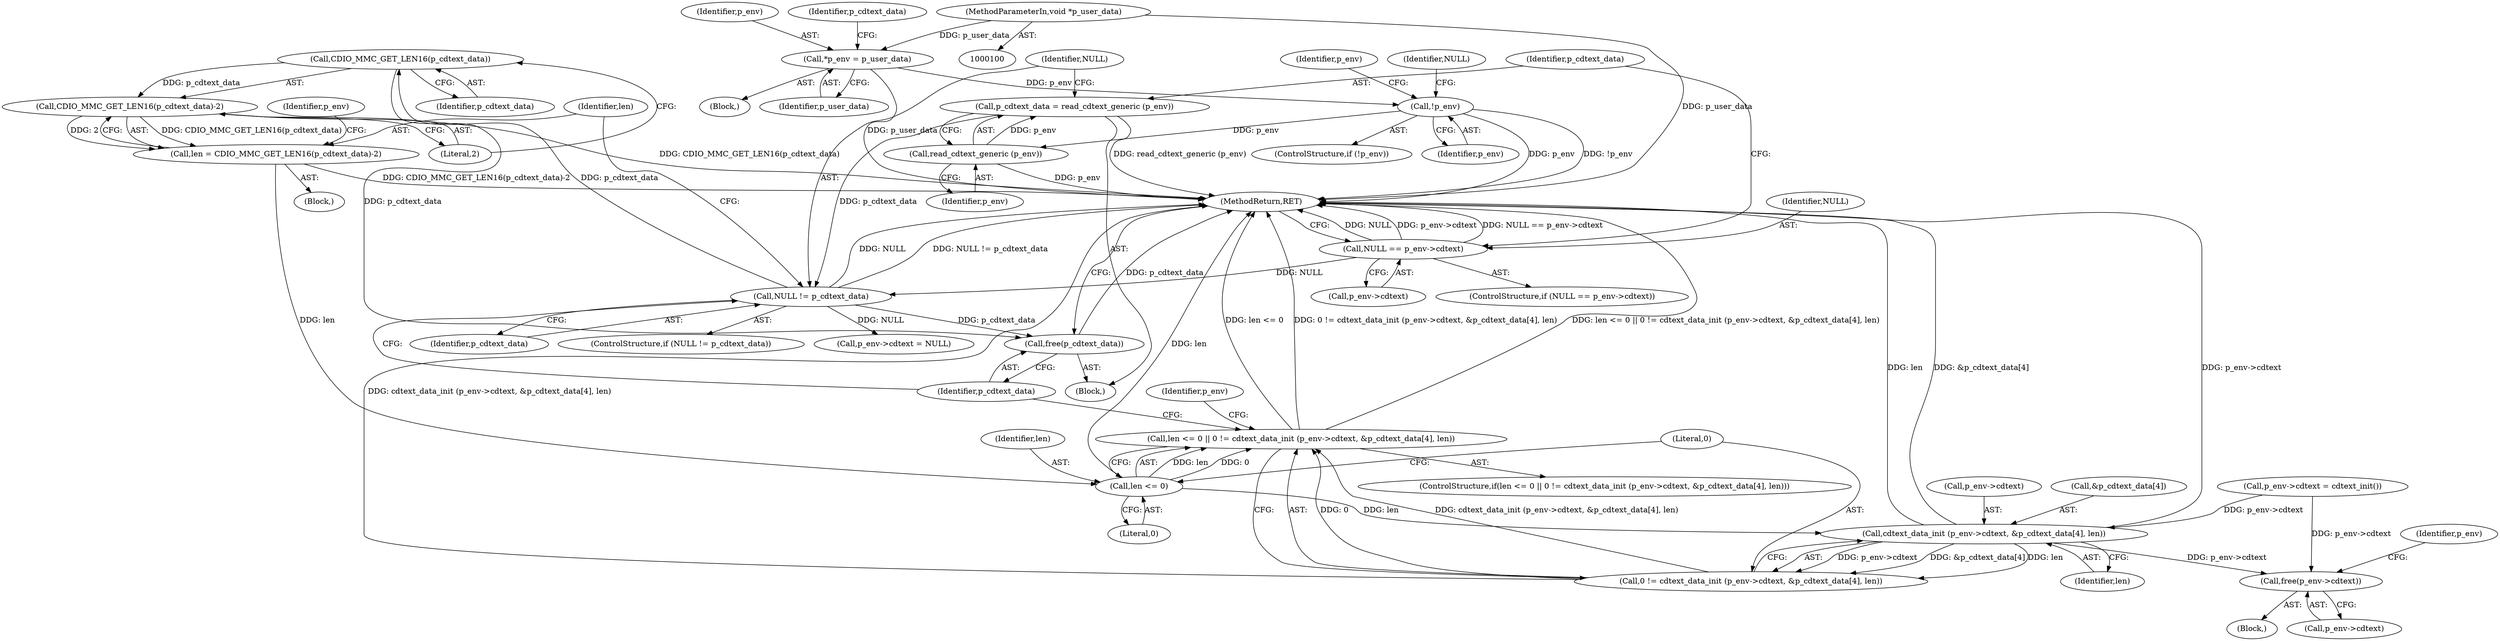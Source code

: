 digraph "0_savannah_f6f9c48fb40b8a1e8218799724b0b61a7161eb1d@pointer" {
"1000142" [label="(Call,CDIO_MMC_GET_LEN16(p_cdtext_data))"];
"1000135" [label="(Call,NULL != p_cdtext_data)"];
"1000124" [label="(Call,NULL == p_env->cdtext)"];
"1000130" [label="(Call,p_cdtext_data = read_cdtext_generic (p_env))"];
"1000132" [label="(Call,read_cdtext_generic (p_env))"];
"1000113" [label="(Call,!p_env)"];
"1000104" [label="(Call,*p_env = p_user_data)"];
"1000101" [label="(MethodParameterIn,void *p_user_data)"];
"1000141" [label="(Call,CDIO_MMC_GET_LEN16(p_cdtext_data)-2)"];
"1000139" [label="(Call,len = CDIO_MMC_GET_LEN16(p_cdtext_data)-2)"];
"1000152" [label="(Call,len <= 0)"];
"1000151" [label="(Call,len <= 0 || 0 != cdtext_data_init (p_env->cdtext, &p_cdtext_data[4], len))"];
"1000157" [label="(Call,cdtext_data_init (p_env->cdtext, &p_cdtext_data[4], len))"];
"1000155" [label="(Call,0 != cdtext_data_init (p_env->cdtext, &p_cdtext_data[4], len))"];
"1000172" [label="(Call,free(p_env->cdtext))"];
"1000181" [label="(Call,free(p_cdtext_data))"];
"1000138" [label="(Block,)"];
"1000104" [label="(Call,*p_env = p_user_data)"];
"1000153" [label="(Identifier,len)"];
"1000126" [label="(Call,p_env->cdtext)"];
"1000157" [label="(Call,cdtext_data_init (p_env->cdtext, &p_cdtext_data[4], len))"];
"1000151" [label="(Call,len <= 0 || 0 != cdtext_data_init (p_env->cdtext, &p_cdtext_data[4], len))"];
"1000124" [label="(Call,NULL == p_env->cdtext)"];
"1000147" [label="(Identifier,p_env)"];
"1000172" [label="(Call,free(p_env->cdtext))"];
"1000158" [label="(Call,p_env->cdtext)"];
"1000183" [label="(MethodReturn,RET)"];
"1000114" [label="(Identifier,p_env)"];
"1000113" [label="(Call,!p_env)"];
"1000145" [label="(Call,p_env->cdtext = cdtext_init())"];
"1000178" [label="(Identifier,p_env)"];
"1000132" [label="(Call,read_cdtext_generic (p_env))"];
"1000112" [label="(ControlStructure,if (!p_env))"];
"1000130" [label="(Call,p_cdtext_data = read_cdtext_generic (p_env))"];
"1000106" [label="(Identifier,p_user_data)"];
"1000105" [label="(Identifier,p_env)"];
"1000140" [label="(Identifier,len)"];
"1000169" [label="(Identifier,p_env)"];
"1000116" [label="(Identifier,NULL)"];
"1000129" [label="(Block,)"];
"1000131" [label="(Identifier,p_cdtext_data)"];
"1000176" [label="(Call,p_env->cdtext = NULL)"];
"1000101" [label="(MethodParameterIn,void *p_user_data)"];
"1000137" [label="(Identifier,p_cdtext_data)"];
"1000161" [label="(Call,&p_cdtext_data[4])"];
"1000135" [label="(Call,NULL != p_cdtext_data)"];
"1000150" [label="(ControlStructure,if(len <= 0 || 0 != cdtext_data_init (p_env->cdtext, &p_cdtext_data[4], len)))"];
"1000156" [label="(Literal,0)"];
"1000102" [label="(Block,)"];
"1000136" [label="(Identifier,NULL)"];
"1000133" [label="(Identifier,p_env)"];
"1000181" [label="(Call,free(p_cdtext_data))"];
"1000144" [label="(Literal,2)"];
"1000119" [label="(Identifier,p_env)"];
"1000142" [label="(Call,CDIO_MMC_GET_LEN16(p_cdtext_data))"];
"1000139" [label="(Call,len = CDIO_MMC_GET_LEN16(p_cdtext_data)-2)"];
"1000109" [label="(Identifier,p_cdtext_data)"];
"1000154" [label="(Literal,0)"];
"1000155" [label="(Call,0 != cdtext_data_init (p_env->cdtext, &p_cdtext_data[4], len))"];
"1000182" [label="(Identifier,p_cdtext_data)"];
"1000123" [label="(ControlStructure,if (NULL == p_env->cdtext))"];
"1000141" [label="(Call,CDIO_MMC_GET_LEN16(p_cdtext_data)-2)"];
"1000152" [label="(Call,len <= 0)"];
"1000166" [label="(Block,)"];
"1000165" [label="(Identifier,len)"];
"1000143" [label="(Identifier,p_cdtext_data)"];
"1000125" [label="(Identifier,NULL)"];
"1000173" [label="(Call,p_env->cdtext)"];
"1000134" [label="(ControlStructure,if (NULL != p_cdtext_data))"];
"1000142" -> "1000141"  [label="AST: "];
"1000142" -> "1000143"  [label="CFG: "];
"1000143" -> "1000142"  [label="AST: "];
"1000144" -> "1000142"  [label="CFG: "];
"1000142" -> "1000141"  [label="DDG: p_cdtext_data"];
"1000135" -> "1000142"  [label="DDG: p_cdtext_data"];
"1000142" -> "1000181"  [label="DDG: p_cdtext_data"];
"1000135" -> "1000134"  [label="AST: "];
"1000135" -> "1000137"  [label="CFG: "];
"1000136" -> "1000135"  [label="AST: "];
"1000137" -> "1000135"  [label="AST: "];
"1000140" -> "1000135"  [label="CFG: "];
"1000182" -> "1000135"  [label="CFG: "];
"1000135" -> "1000183"  [label="DDG: NULL != p_cdtext_data"];
"1000135" -> "1000183"  [label="DDG: NULL"];
"1000124" -> "1000135"  [label="DDG: NULL"];
"1000130" -> "1000135"  [label="DDG: p_cdtext_data"];
"1000135" -> "1000176"  [label="DDG: NULL"];
"1000135" -> "1000181"  [label="DDG: p_cdtext_data"];
"1000124" -> "1000123"  [label="AST: "];
"1000124" -> "1000126"  [label="CFG: "];
"1000125" -> "1000124"  [label="AST: "];
"1000126" -> "1000124"  [label="AST: "];
"1000131" -> "1000124"  [label="CFG: "];
"1000183" -> "1000124"  [label="CFG: "];
"1000124" -> "1000183"  [label="DDG: NULL"];
"1000124" -> "1000183"  [label="DDG: p_env->cdtext"];
"1000124" -> "1000183"  [label="DDG: NULL == p_env->cdtext"];
"1000130" -> "1000129"  [label="AST: "];
"1000130" -> "1000132"  [label="CFG: "];
"1000131" -> "1000130"  [label="AST: "];
"1000132" -> "1000130"  [label="AST: "];
"1000136" -> "1000130"  [label="CFG: "];
"1000130" -> "1000183"  [label="DDG: read_cdtext_generic (p_env)"];
"1000132" -> "1000130"  [label="DDG: p_env"];
"1000132" -> "1000133"  [label="CFG: "];
"1000133" -> "1000132"  [label="AST: "];
"1000132" -> "1000183"  [label="DDG: p_env"];
"1000113" -> "1000132"  [label="DDG: p_env"];
"1000113" -> "1000112"  [label="AST: "];
"1000113" -> "1000114"  [label="CFG: "];
"1000114" -> "1000113"  [label="AST: "];
"1000116" -> "1000113"  [label="CFG: "];
"1000119" -> "1000113"  [label="CFG: "];
"1000113" -> "1000183"  [label="DDG: p_env"];
"1000113" -> "1000183"  [label="DDG: !p_env"];
"1000104" -> "1000113"  [label="DDG: p_env"];
"1000104" -> "1000102"  [label="AST: "];
"1000104" -> "1000106"  [label="CFG: "];
"1000105" -> "1000104"  [label="AST: "];
"1000106" -> "1000104"  [label="AST: "];
"1000109" -> "1000104"  [label="CFG: "];
"1000104" -> "1000183"  [label="DDG: p_user_data"];
"1000101" -> "1000104"  [label="DDG: p_user_data"];
"1000101" -> "1000100"  [label="AST: "];
"1000101" -> "1000183"  [label="DDG: p_user_data"];
"1000141" -> "1000139"  [label="AST: "];
"1000141" -> "1000144"  [label="CFG: "];
"1000144" -> "1000141"  [label="AST: "];
"1000139" -> "1000141"  [label="CFG: "];
"1000141" -> "1000183"  [label="DDG: CDIO_MMC_GET_LEN16(p_cdtext_data)"];
"1000141" -> "1000139"  [label="DDG: CDIO_MMC_GET_LEN16(p_cdtext_data)"];
"1000141" -> "1000139"  [label="DDG: 2"];
"1000139" -> "1000138"  [label="AST: "];
"1000140" -> "1000139"  [label="AST: "];
"1000147" -> "1000139"  [label="CFG: "];
"1000139" -> "1000183"  [label="DDG: CDIO_MMC_GET_LEN16(p_cdtext_data)-2"];
"1000139" -> "1000152"  [label="DDG: len"];
"1000152" -> "1000151"  [label="AST: "];
"1000152" -> "1000154"  [label="CFG: "];
"1000153" -> "1000152"  [label="AST: "];
"1000154" -> "1000152"  [label="AST: "];
"1000156" -> "1000152"  [label="CFG: "];
"1000151" -> "1000152"  [label="CFG: "];
"1000152" -> "1000183"  [label="DDG: len"];
"1000152" -> "1000151"  [label="DDG: len"];
"1000152" -> "1000151"  [label="DDG: 0"];
"1000152" -> "1000157"  [label="DDG: len"];
"1000151" -> "1000150"  [label="AST: "];
"1000151" -> "1000155"  [label="CFG: "];
"1000155" -> "1000151"  [label="AST: "];
"1000169" -> "1000151"  [label="CFG: "];
"1000182" -> "1000151"  [label="CFG: "];
"1000151" -> "1000183"  [label="DDG: len <= 0 || 0 != cdtext_data_init (p_env->cdtext, &p_cdtext_data[4], len)"];
"1000151" -> "1000183"  [label="DDG: len <= 0"];
"1000151" -> "1000183"  [label="DDG: 0 != cdtext_data_init (p_env->cdtext, &p_cdtext_data[4], len)"];
"1000155" -> "1000151"  [label="DDG: 0"];
"1000155" -> "1000151"  [label="DDG: cdtext_data_init (p_env->cdtext, &p_cdtext_data[4], len)"];
"1000157" -> "1000155"  [label="AST: "];
"1000157" -> "1000165"  [label="CFG: "];
"1000158" -> "1000157"  [label="AST: "];
"1000161" -> "1000157"  [label="AST: "];
"1000165" -> "1000157"  [label="AST: "];
"1000155" -> "1000157"  [label="CFG: "];
"1000157" -> "1000183"  [label="DDG: &p_cdtext_data[4]"];
"1000157" -> "1000183"  [label="DDG: p_env->cdtext"];
"1000157" -> "1000183"  [label="DDG: len"];
"1000157" -> "1000155"  [label="DDG: p_env->cdtext"];
"1000157" -> "1000155"  [label="DDG: &p_cdtext_data[4]"];
"1000157" -> "1000155"  [label="DDG: len"];
"1000145" -> "1000157"  [label="DDG: p_env->cdtext"];
"1000157" -> "1000172"  [label="DDG: p_env->cdtext"];
"1000156" -> "1000155"  [label="AST: "];
"1000155" -> "1000183"  [label="DDG: cdtext_data_init (p_env->cdtext, &p_cdtext_data[4], len)"];
"1000172" -> "1000166"  [label="AST: "];
"1000172" -> "1000173"  [label="CFG: "];
"1000173" -> "1000172"  [label="AST: "];
"1000178" -> "1000172"  [label="CFG: "];
"1000145" -> "1000172"  [label="DDG: p_env->cdtext"];
"1000181" -> "1000129"  [label="AST: "];
"1000181" -> "1000182"  [label="CFG: "];
"1000182" -> "1000181"  [label="AST: "];
"1000183" -> "1000181"  [label="CFG: "];
"1000181" -> "1000183"  [label="DDG: p_cdtext_data"];
}
